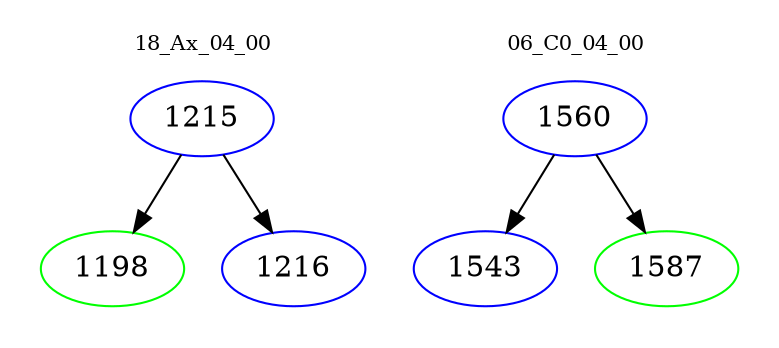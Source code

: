 digraph{
subgraph cluster_0 {
color = white
label = "18_Ax_04_00";
fontsize=10;
T0_1215 [label="1215", color="blue"]
T0_1215 -> T0_1198 [color="black"]
T0_1198 [label="1198", color="green"]
T0_1215 -> T0_1216 [color="black"]
T0_1216 [label="1216", color="blue"]
}
subgraph cluster_1 {
color = white
label = "06_C0_04_00";
fontsize=10;
T1_1560 [label="1560", color="blue"]
T1_1560 -> T1_1543 [color="black"]
T1_1543 [label="1543", color="blue"]
T1_1560 -> T1_1587 [color="black"]
T1_1587 [label="1587", color="green"]
}
}
